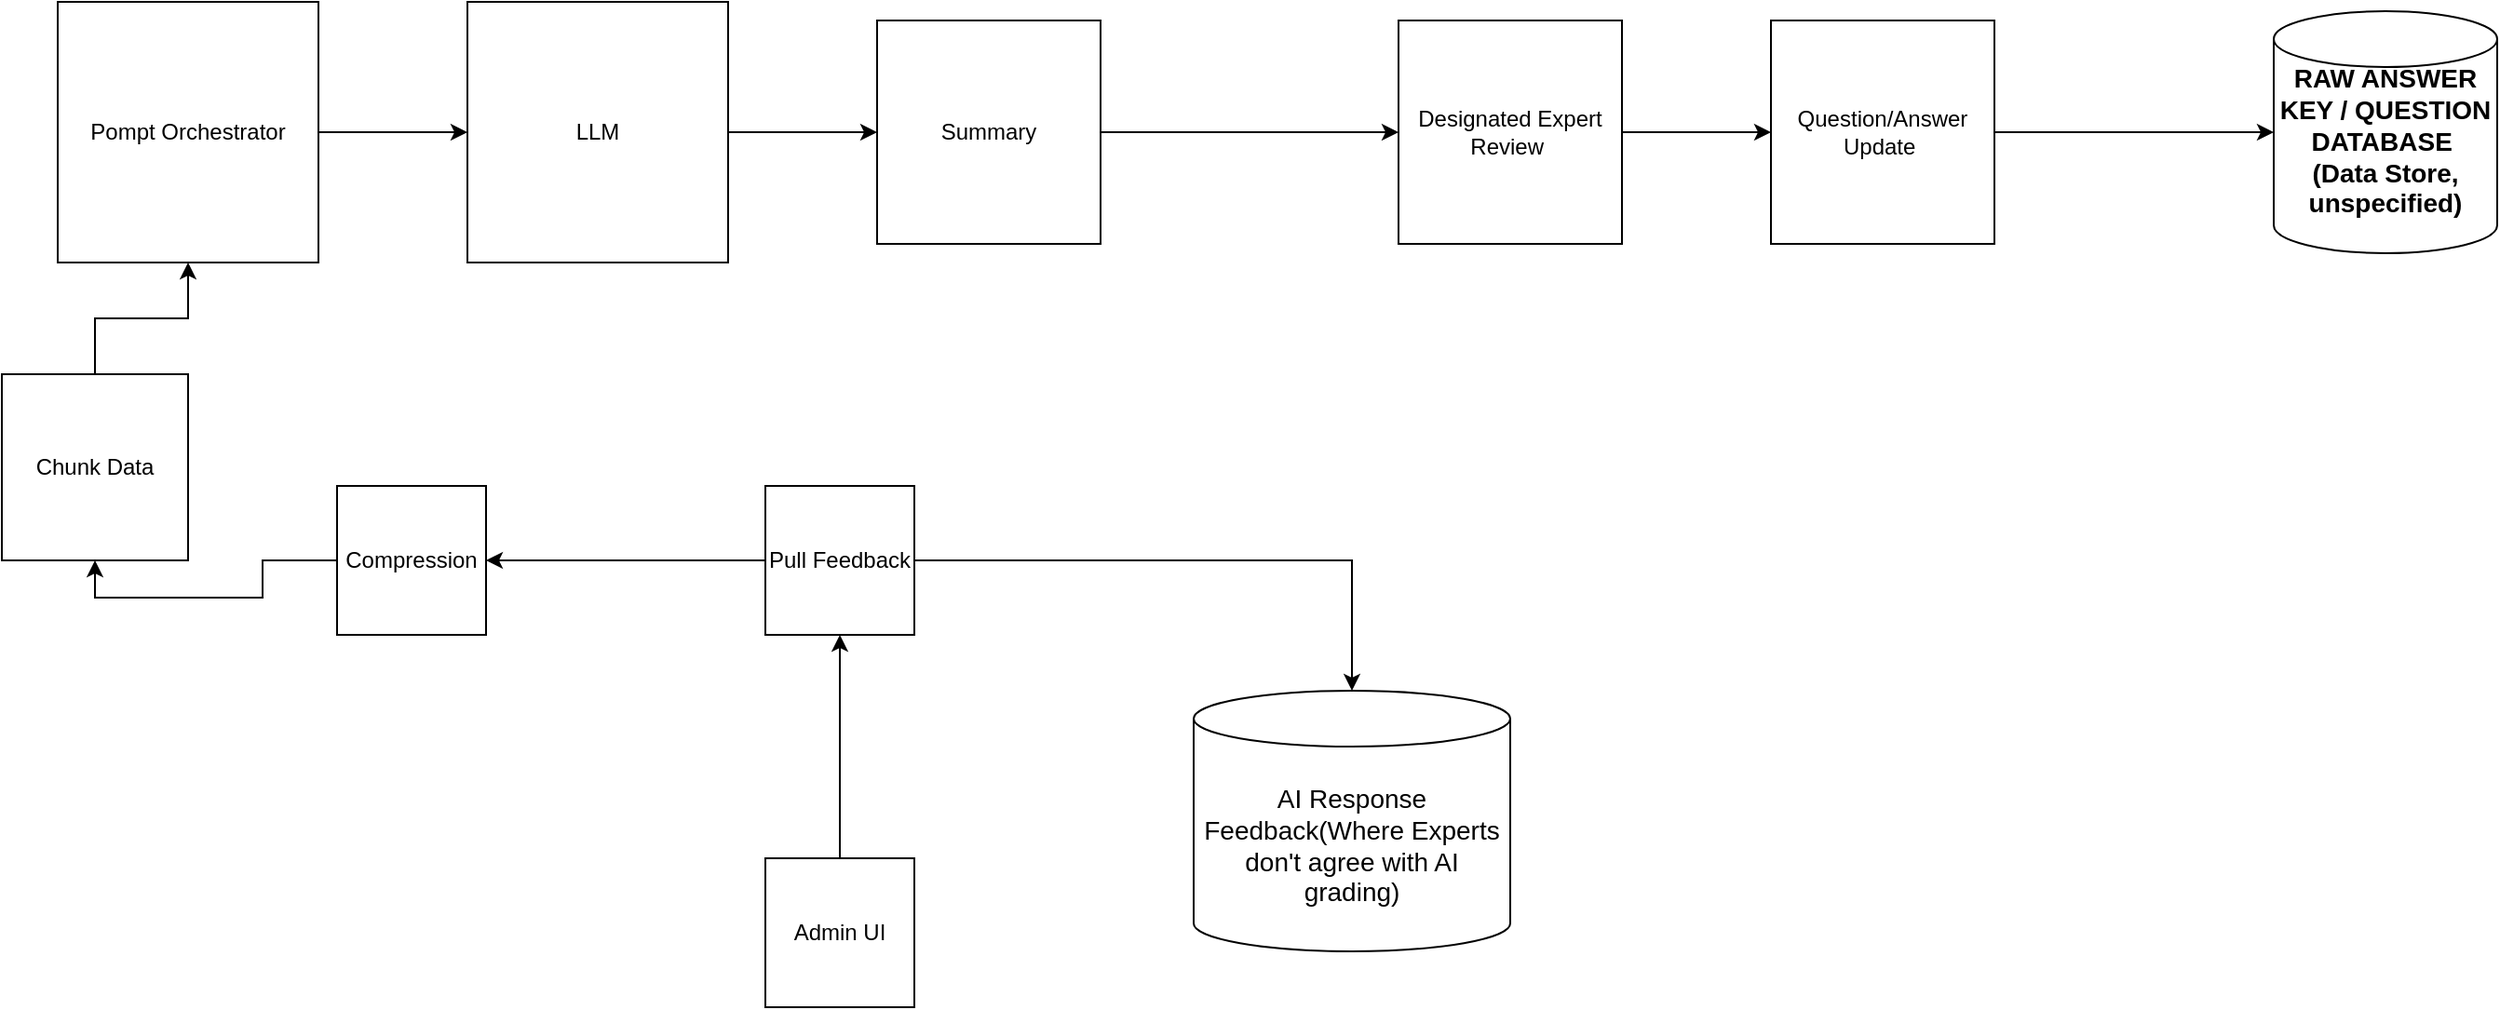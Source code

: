 <mxfile>
    <diagram id="R0IU-kuzwGd0edn5YRvD" name="Expert Refinement">
        <mxGraphModel dx="2620" dy="1574" grid="1" gridSize="10" guides="1" tooltips="1" connect="1" arrows="1" fold="1" page="1" pageScale="1" pageWidth="850" pageHeight="1100" math="0" shadow="0">
            <root>
                <mxCell id="0"/>
                <mxCell id="1" parent="0"/>
                <mxCell id="50" value="&lt;span style=&quot;font-size: 14px;&quot;&gt;AI Response&lt;br&gt;Feedback(Where Experts don&#39;t agree with AI grading)&lt;br&gt;&lt;/span&gt;" style="shape=cylinder3;whiteSpace=wrap;html=1;boundedLbl=1;backgroundOutline=1;size=15;strokeColor=default;align=center;verticalAlign=middle;fontFamily=Helvetica;fontSize=12;fontColor=default;fillColor=default;" parent="1" vertex="1">
                    <mxGeometry x="720" y="450" width="170" height="140" as="geometry"/>
                </mxCell>
                <mxCell id="51" value="" style="edgeStyle=orthogonalEdgeStyle;rounded=0;orthogonalLoop=1;jettySize=auto;html=1;" parent="1" source="52" target="54" edge="1">
                    <mxGeometry relative="1" as="geometry"/>
                </mxCell>
                <mxCell id="52" value="Pompt Orchestrator" style="whiteSpace=wrap;html=1;aspect=fixed;" parent="1" vertex="1">
                    <mxGeometry x="110" y="80" width="140" height="140" as="geometry"/>
                </mxCell>
                <mxCell id="53" style="edgeStyle=orthogonalEdgeStyle;rounded=0;orthogonalLoop=1;jettySize=auto;html=1;" parent="1" source="54" edge="1">
                    <mxGeometry relative="1" as="geometry">
                        <mxPoint x="550" y="150" as="targetPoint"/>
                    </mxGeometry>
                </mxCell>
                <mxCell id="54" value="LLM" style="whiteSpace=wrap;html=1;aspect=fixed;" parent="1" vertex="1">
                    <mxGeometry x="330" y="80" width="140" height="140" as="geometry"/>
                </mxCell>
                <mxCell id="55" style="edgeStyle=orthogonalEdgeStyle;rounded=0;orthogonalLoop=1;jettySize=auto;html=1;" parent="1" source="56" target="52" edge="1">
                    <mxGeometry relative="1" as="geometry"/>
                </mxCell>
                <mxCell id="56" value="Chunk Data" style="whiteSpace=wrap;html=1;aspect=fixed;" parent="1" vertex="1">
                    <mxGeometry x="80" y="280" width="100" height="100" as="geometry"/>
                </mxCell>
                <mxCell id="57" style="edgeStyle=orthogonalEdgeStyle;rounded=0;orthogonalLoop=1;jettySize=auto;html=1;" parent="1" source="58" edge="1">
                    <mxGeometry relative="1" as="geometry">
                        <mxPoint x="830" y="150" as="targetPoint"/>
                    </mxGeometry>
                </mxCell>
                <mxCell id="58" value="Summary" style="whiteSpace=wrap;html=1;aspect=fixed;" parent="1" vertex="1">
                    <mxGeometry x="550" y="90" width="120" height="120" as="geometry"/>
                </mxCell>
                <mxCell id="59" value="" style="edgeStyle=orthogonalEdgeStyle;rounded=0;orthogonalLoop=1;jettySize=auto;html=1;" parent="1" source="60" target="63" edge="1">
                    <mxGeometry relative="1" as="geometry"/>
                </mxCell>
                <mxCell id="60" value="Admin UI" style="whiteSpace=wrap;html=1;aspect=fixed;" parent="1" vertex="1">
                    <mxGeometry x="490" y="540" width="80" height="80" as="geometry"/>
                </mxCell>
                <mxCell id="61" style="edgeStyle=orthogonalEdgeStyle;rounded=0;orthogonalLoop=1;jettySize=auto;html=1;" parent="1" source="63" target="50" edge="1">
                    <mxGeometry relative="1" as="geometry"/>
                </mxCell>
                <mxCell id="62" style="edgeStyle=orthogonalEdgeStyle;rounded=0;orthogonalLoop=1;jettySize=auto;html=1;" parent="1" source="63" target="65" edge="1">
                    <mxGeometry relative="1" as="geometry"/>
                </mxCell>
                <mxCell id="63" value="Pull Feedback" style="whiteSpace=wrap;html=1;aspect=fixed;" parent="1" vertex="1">
                    <mxGeometry x="490" y="340" width="80" height="80" as="geometry"/>
                </mxCell>
                <mxCell id="64" style="edgeStyle=orthogonalEdgeStyle;rounded=0;orthogonalLoop=1;jettySize=auto;html=1;entryX=0.5;entryY=1;entryDx=0;entryDy=0;" parent="1" source="65" target="56" edge="1">
                    <mxGeometry relative="1" as="geometry"/>
                </mxCell>
                <mxCell id="65" value="Compression" style="whiteSpace=wrap;html=1;aspect=fixed;" parent="1" vertex="1">
                    <mxGeometry x="260" y="340" width="80" height="80" as="geometry"/>
                </mxCell>
                <mxCell id="66" value="" style="edgeStyle=orthogonalEdgeStyle;rounded=0;orthogonalLoop=1;jettySize=auto;html=1;" parent="1" source="67" target="69" edge="1">
                    <mxGeometry relative="1" as="geometry"/>
                </mxCell>
                <mxCell id="67" value="Designated Expert Review&amp;nbsp;" style="whiteSpace=wrap;html=1;aspect=fixed;" parent="1" vertex="1">
                    <mxGeometry x="830" y="90" width="120" height="120" as="geometry"/>
                </mxCell>
                <mxCell id="68" style="edgeStyle=orthogonalEdgeStyle;rounded=0;orthogonalLoop=1;jettySize=auto;html=1;" parent="1" source="69" target="70" edge="1">
                    <mxGeometry relative="1" as="geometry"/>
                </mxCell>
                <mxCell id="69" value="Question/Answer Update&amp;nbsp;" style="whiteSpace=wrap;html=1;aspect=fixed;" parent="1" vertex="1">
                    <mxGeometry x="1030" y="90" width="120" height="120" as="geometry"/>
                </mxCell>
                <mxCell id="70" value="&lt;b&gt;&lt;font style=&quot;font-size: 14px;&quot;&gt;RAW ANSWER KEY / QUESTION DATABASE&amp;nbsp;&lt;/font&gt;&lt;/b&gt;&lt;div&gt;&lt;b&gt;&lt;font style=&quot;font-size: 14px;&quot;&gt;(Data Store, unspecified)&lt;/font&gt;&lt;/b&gt;&lt;div&gt;&lt;b&gt;&lt;font style=&quot;font-size: 14px;&quot;&gt;&lt;br&gt;&lt;/font&gt;&lt;/b&gt;&lt;/div&gt;&lt;/div&gt;" style="shape=cylinder3;whiteSpace=wrap;html=1;boundedLbl=1;backgroundOutline=1;size=15;strokeColor=default;align=center;verticalAlign=middle;fontFamily=Helvetica;fontSize=12;fontColor=default;fillColor=default;" parent="1" vertex="1">
                    <mxGeometry x="1300" y="85" width="120" height="130" as="geometry"/>
                </mxCell>
            </root>
        </mxGraphModel>
    </diagram>
</mxfile>